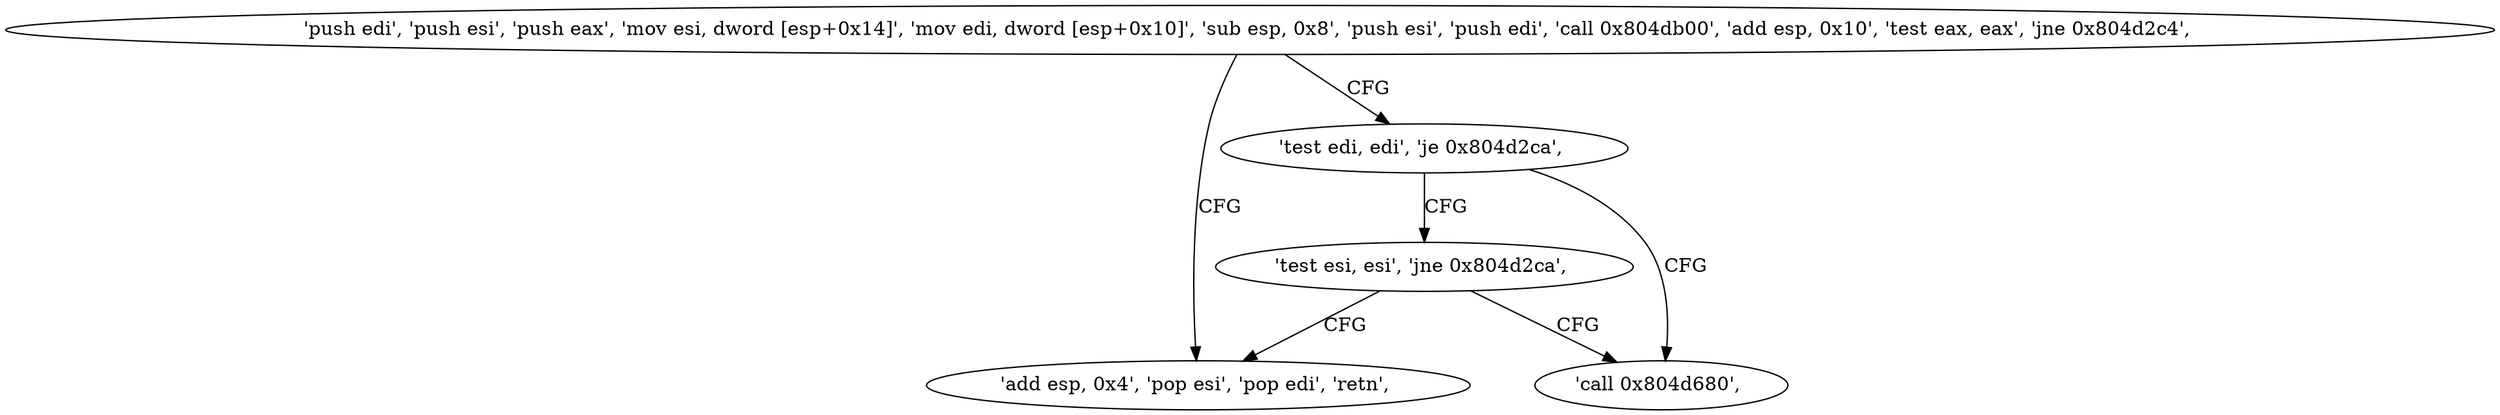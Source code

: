 digraph "func" {
"134533792" [label = "'push edi', 'push esi', 'push eax', 'mov esi, dword [esp+0x14]', 'mov edi, dword [esp+0x10]', 'sub esp, 0x8', 'push esi', 'push edi', 'call 0x804db00', 'add esp, 0x10', 'test eax, eax', 'jne 0x804d2c4', " ]
"134533828" [label = "'add esp, 0x4', 'pop esi', 'pop edi', 'retn', " ]
"134533820" [label = "'test edi, edi', 'je 0x804d2ca', " ]
"134533834" [label = "'call 0x804d680', " ]
"134533824" [label = "'test esi, esi', 'jne 0x804d2ca', " ]
"134533792" -> "134533828" [ label = "CFG" ]
"134533792" -> "134533820" [ label = "CFG" ]
"134533820" -> "134533834" [ label = "CFG" ]
"134533820" -> "134533824" [ label = "CFG" ]
"134533824" -> "134533834" [ label = "CFG" ]
"134533824" -> "134533828" [ label = "CFG" ]
}
